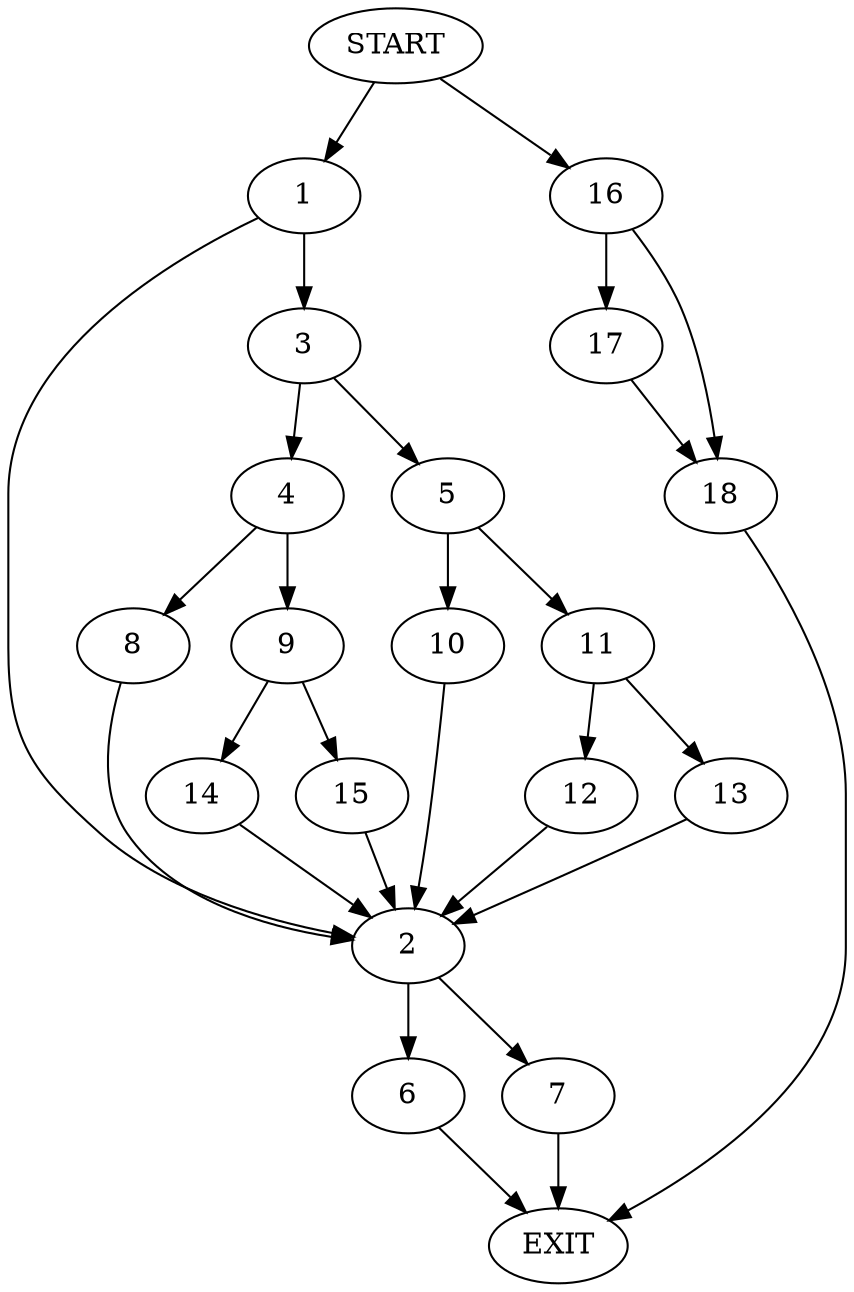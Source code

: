digraph {
0 [label="START"]
19 [label="EXIT"]
0 -> 1
1 -> 2
1 -> 3
3 -> 4
3 -> 5
2 -> 6
2 -> 7
4 -> 8
4 -> 9
5 -> 10
5 -> 11
11 -> 12
11 -> 13
10 -> 2
12 -> 2
13 -> 2
8 -> 2
9 -> 14
9 -> 15
14 -> 2
15 -> 2
6 -> 19
7 -> 19
0 -> 16
16 -> 17
16 -> 18
18 -> 19
17 -> 18
}
